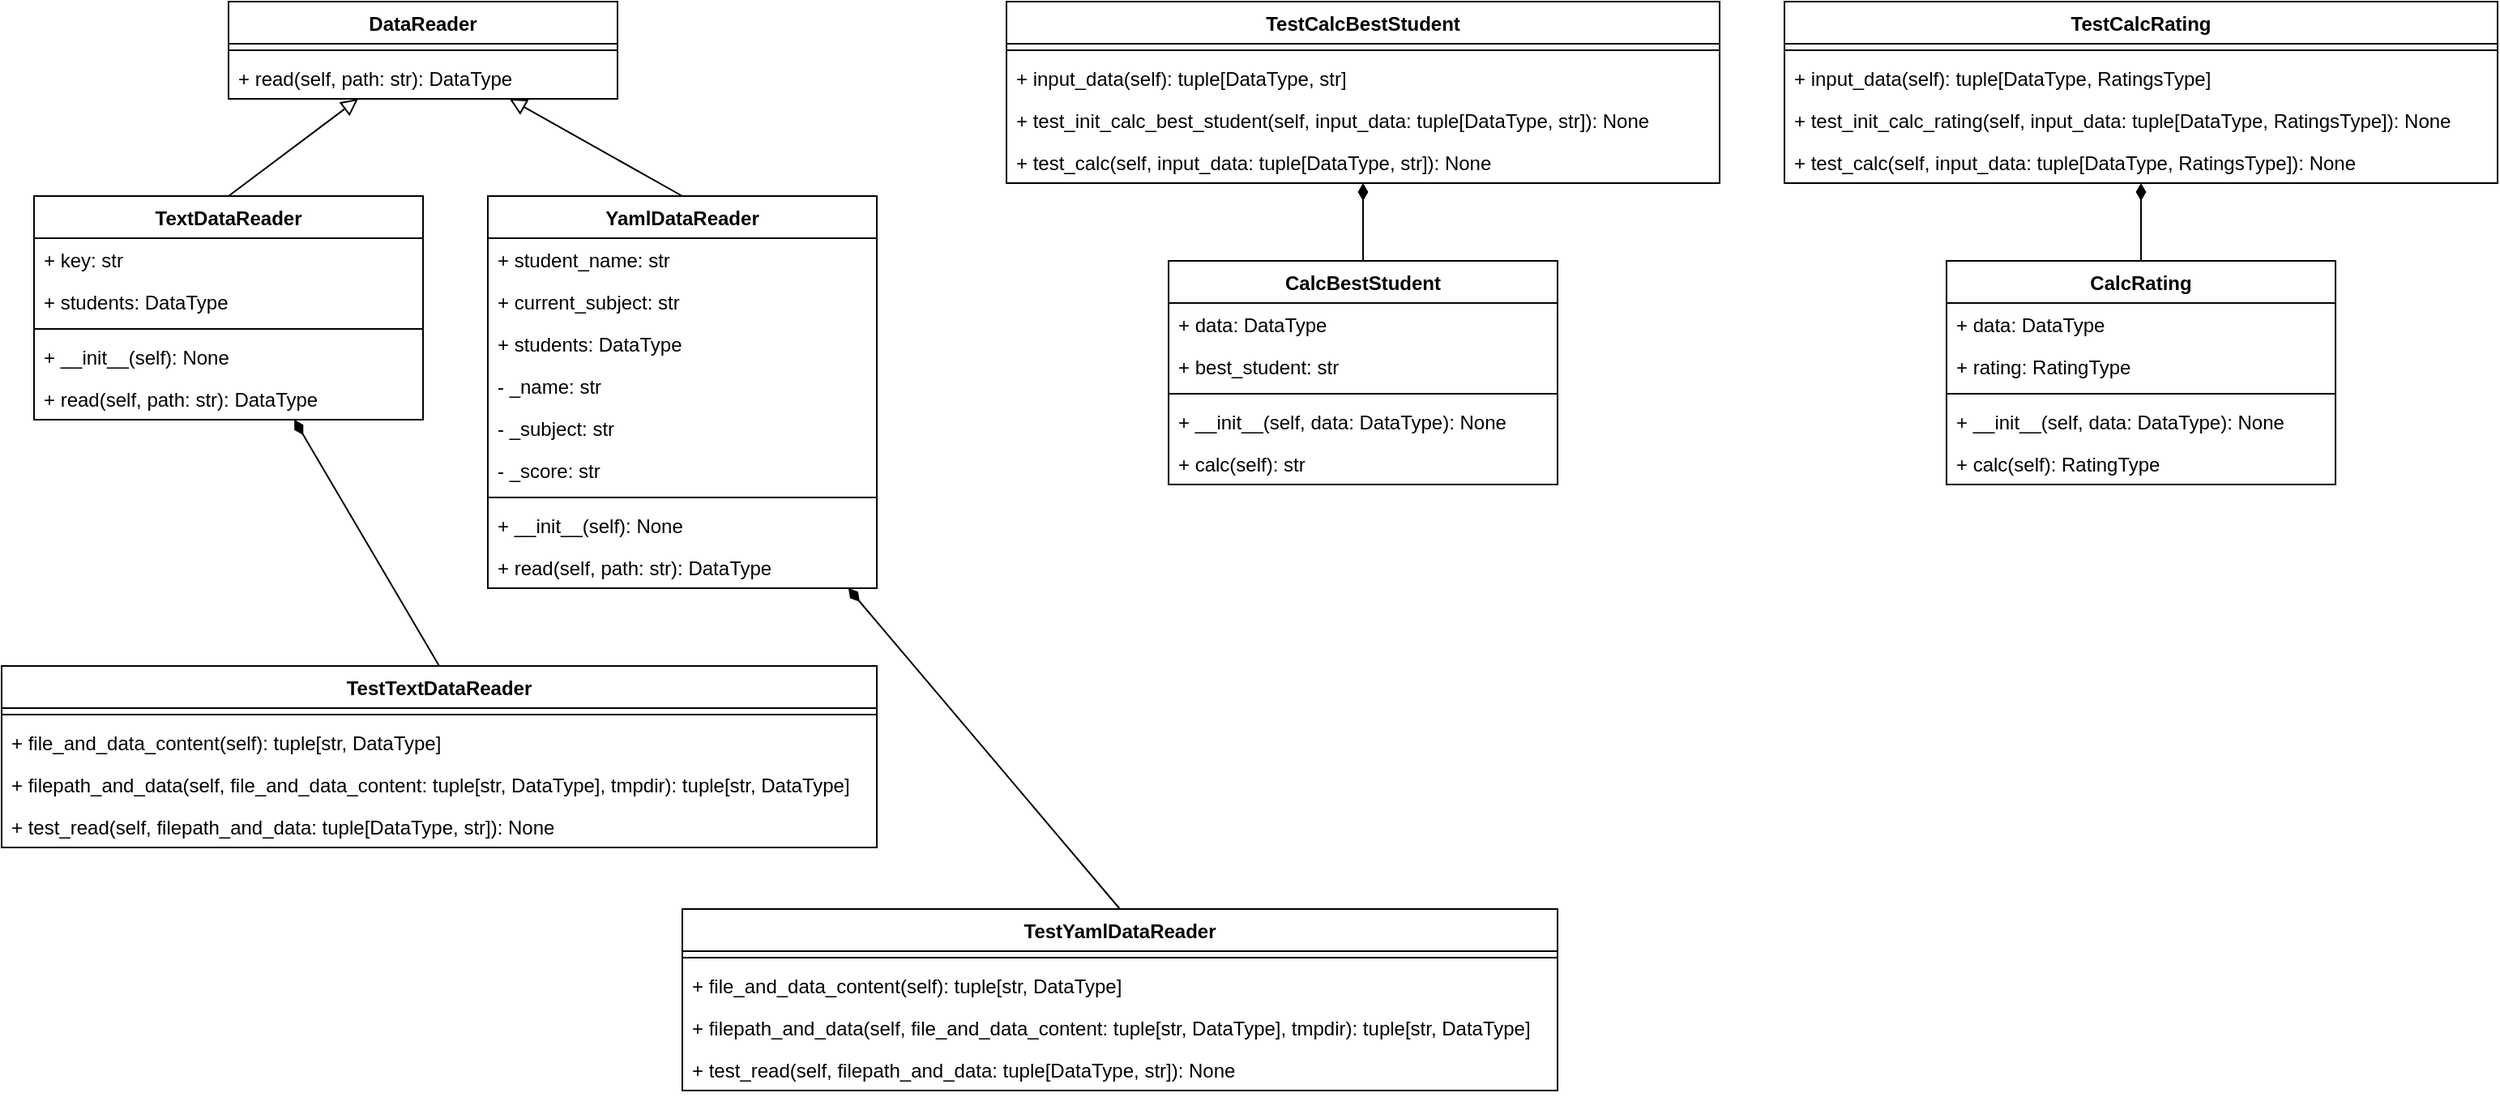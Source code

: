 <mxfile version="20.3.0" type="device"><diagram id="VIeeV6-M6GjESgYPommj" name="Page-1"><mxGraphModel dx="1261" dy="967" grid="1" gridSize="10" guides="1" tooltips="1" connect="1" arrows="1" fold="1" page="1" pageScale="1" pageWidth="827" pageHeight="1169" math="0" shadow="0"><root><mxCell id="0"/><mxCell id="1" parent="0"/><mxCell id="Qy8vGasWcjYwARrH9J_l-1" value="CalcBestStudent" style="swimlane;fontStyle=1;align=center;verticalAlign=top;childLayout=stackLayout;horizontal=1;startSize=26;horizontalStack=0;resizeParent=1;resizeParentMax=0;resizeLast=0;collapsible=1;marginBottom=0;" vertex="1" parent="1"><mxGeometry x="740" y="200" width="240" height="138" as="geometry"/></mxCell><mxCell id="Qy8vGasWcjYwARrH9J_l-2" value="+ data: DataType" style="text;strokeColor=none;fillColor=none;align=left;verticalAlign=top;spacingLeft=4;spacingRight=4;overflow=hidden;rotatable=0;points=[[0,0.5],[1,0.5]];portConstraint=eastwest;" vertex="1" parent="Qy8vGasWcjYwARrH9J_l-1"><mxGeometry y="26" width="240" height="26" as="geometry"/></mxCell><mxCell id="Qy8vGasWcjYwARrH9J_l-5" value="+ best_student: str" style="text;strokeColor=none;fillColor=none;align=left;verticalAlign=top;spacingLeft=4;spacingRight=4;overflow=hidden;rotatable=0;points=[[0,0.5],[1,0.5]];portConstraint=eastwest;" vertex="1" parent="Qy8vGasWcjYwARrH9J_l-1"><mxGeometry y="52" width="240" height="26" as="geometry"/></mxCell><mxCell id="Qy8vGasWcjYwARrH9J_l-3" value="" style="line;strokeWidth=1;fillColor=none;align=left;verticalAlign=middle;spacingTop=-1;spacingLeft=3;spacingRight=3;rotatable=0;labelPosition=right;points=[];portConstraint=eastwest;strokeColor=inherit;" vertex="1" parent="Qy8vGasWcjYwARrH9J_l-1"><mxGeometry y="78" width="240" height="8" as="geometry"/></mxCell><mxCell id="Qy8vGasWcjYwARrH9J_l-4" value="+ __init__(self, data: DataType): None" style="text;strokeColor=none;fillColor=none;align=left;verticalAlign=top;spacingLeft=4;spacingRight=4;overflow=hidden;rotatable=0;points=[[0,0.5],[1,0.5]];portConstraint=eastwest;" vertex="1" parent="Qy8vGasWcjYwARrH9J_l-1"><mxGeometry y="86" width="240" height="26" as="geometry"/></mxCell><mxCell id="Qy8vGasWcjYwARrH9J_l-6" value="+ calc(self): str" style="text;strokeColor=none;fillColor=none;align=left;verticalAlign=top;spacingLeft=4;spacingRight=4;overflow=hidden;rotatable=0;points=[[0,0.5],[1,0.5]];portConstraint=eastwest;" vertex="1" parent="Qy8vGasWcjYwARrH9J_l-1"><mxGeometry y="112" width="240" height="26" as="geometry"/></mxCell><mxCell id="Qy8vGasWcjYwARrH9J_l-7" value="CalcRating" style="swimlane;fontStyle=1;align=center;verticalAlign=top;childLayout=stackLayout;horizontal=1;startSize=26;horizontalStack=0;resizeParent=1;resizeParentMax=0;resizeLast=0;collapsible=1;marginBottom=0;" vertex="1" parent="1"><mxGeometry x="1220" y="200" width="240" height="138" as="geometry"/></mxCell><mxCell id="Qy8vGasWcjYwARrH9J_l-8" value="+ data: DataType" style="text;strokeColor=none;fillColor=none;align=left;verticalAlign=top;spacingLeft=4;spacingRight=4;overflow=hidden;rotatable=0;points=[[0,0.5],[1,0.5]];portConstraint=eastwest;" vertex="1" parent="Qy8vGasWcjYwARrH9J_l-7"><mxGeometry y="26" width="240" height="26" as="geometry"/></mxCell><mxCell id="Qy8vGasWcjYwARrH9J_l-9" value="+ rating: RatingType" style="text;strokeColor=none;fillColor=none;align=left;verticalAlign=top;spacingLeft=4;spacingRight=4;overflow=hidden;rotatable=0;points=[[0,0.5],[1,0.5]];portConstraint=eastwest;" vertex="1" parent="Qy8vGasWcjYwARrH9J_l-7"><mxGeometry y="52" width="240" height="26" as="geometry"/></mxCell><mxCell id="Qy8vGasWcjYwARrH9J_l-10" value="" style="line;strokeWidth=1;fillColor=none;align=left;verticalAlign=middle;spacingTop=-1;spacingLeft=3;spacingRight=3;rotatable=0;labelPosition=right;points=[];portConstraint=eastwest;strokeColor=inherit;" vertex="1" parent="Qy8vGasWcjYwARrH9J_l-7"><mxGeometry y="78" width="240" height="8" as="geometry"/></mxCell><mxCell id="Qy8vGasWcjYwARrH9J_l-11" value="+ __init__(self, data: DataType): None" style="text;strokeColor=none;fillColor=none;align=left;verticalAlign=top;spacingLeft=4;spacingRight=4;overflow=hidden;rotatable=0;points=[[0,0.5],[1,0.5]];portConstraint=eastwest;" vertex="1" parent="Qy8vGasWcjYwARrH9J_l-7"><mxGeometry y="86" width="240" height="26" as="geometry"/></mxCell><mxCell id="Qy8vGasWcjYwARrH9J_l-12" value="+ calc(self): RatingType" style="text;strokeColor=none;fillColor=none;align=left;verticalAlign=top;spacingLeft=4;spacingRight=4;overflow=hidden;rotatable=0;points=[[0,0.5],[1,0.5]];portConstraint=eastwest;" vertex="1" parent="Qy8vGasWcjYwARrH9J_l-7"><mxGeometry y="112" width="240" height="26" as="geometry"/></mxCell><mxCell id="Qy8vGasWcjYwARrH9J_l-13" value="DataReader" style="swimlane;fontStyle=1;align=center;verticalAlign=top;childLayout=stackLayout;horizontal=1;startSize=26;horizontalStack=0;resizeParent=1;resizeParentMax=0;resizeLast=0;collapsible=1;marginBottom=0;" vertex="1" parent="1"><mxGeometry x="160" y="40" width="240" height="60" as="geometry"/></mxCell><mxCell id="Qy8vGasWcjYwARrH9J_l-16" value="" style="line;strokeWidth=1;fillColor=none;align=left;verticalAlign=middle;spacingTop=-1;spacingLeft=3;spacingRight=3;rotatable=0;labelPosition=right;points=[];portConstraint=eastwest;strokeColor=inherit;" vertex="1" parent="Qy8vGasWcjYwARrH9J_l-13"><mxGeometry y="26" width="240" height="8" as="geometry"/></mxCell><mxCell id="Qy8vGasWcjYwARrH9J_l-18" value="+ read(self, path: str): DataType" style="text;strokeColor=none;fillColor=none;align=left;verticalAlign=top;spacingLeft=4;spacingRight=4;overflow=hidden;rotatable=0;points=[[0,0.5],[1,0.5]];portConstraint=eastwest;" vertex="1" parent="Qy8vGasWcjYwARrH9J_l-13"><mxGeometry y="34" width="240" height="26" as="geometry"/></mxCell><mxCell id="Qy8vGasWcjYwARrH9J_l-19" value="TextDataReader" style="swimlane;fontStyle=1;align=center;verticalAlign=top;childLayout=stackLayout;horizontal=1;startSize=26;horizontalStack=0;resizeParent=1;resizeParentMax=0;resizeLast=0;collapsible=1;marginBottom=0;" vertex="1" parent="1"><mxGeometry x="40" y="160" width="240" height="138" as="geometry"/></mxCell><mxCell id="Qy8vGasWcjYwARrH9J_l-20" value="+ key: str" style="text;strokeColor=none;fillColor=none;align=left;verticalAlign=top;spacingLeft=4;spacingRight=4;overflow=hidden;rotatable=0;points=[[0,0.5],[1,0.5]];portConstraint=eastwest;" vertex="1" parent="Qy8vGasWcjYwARrH9J_l-19"><mxGeometry y="26" width="240" height="26" as="geometry"/></mxCell><mxCell id="Qy8vGasWcjYwARrH9J_l-21" value="+ students: DataType" style="text;strokeColor=none;fillColor=none;align=left;verticalAlign=top;spacingLeft=4;spacingRight=4;overflow=hidden;rotatable=0;points=[[0,0.5],[1,0.5]];portConstraint=eastwest;" vertex="1" parent="Qy8vGasWcjYwARrH9J_l-19"><mxGeometry y="52" width="240" height="26" as="geometry"/></mxCell><mxCell id="Qy8vGasWcjYwARrH9J_l-22" value="" style="line;strokeWidth=1;fillColor=none;align=left;verticalAlign=middle;spacingTop=-1;spacingLeft=3;spacingRight=3;rotatable=0;labelPosition=right;points=[];portConstraint=eastwest;strokeColor=inherit;" vertex="1" parent="Qy8vGasWcjYwARrH9J_l-19"><mxGeometry y="78" width="240" height="8" as="geometry"/></mxCell><mxCell id="Qy8vGasWcjYwARrH9J_l-23" value="+ __init__(self): None" style="text;strokeColor=none;fillColor=none;align=left;verticalAlign=top;spacingLeft=4;spacingRight=4;overflow=hidden;rotatable=0;points=[[0,0.5],[1,0.5]];portConstraint=eastwest;" vertex="1" parent="Qy8vGasWcjYwARrH9J_l-19"><mxGeometry y="86" width="240" height="26" as="geometry"/></mxCell><mxCell id="Qy8vGasWcjYwARrH9J_l-24" value="+ read(self, path: str): DataType" style="text;strokeColor=none;fillColor=none;align=left;verticalAlign=top;spacingLeft=4;spacingRight=4;overflow=hidden;rotatable=0;points=[[0,0.5],[1,0.5]];portConstraint=eastwest;" vertex="1" parent="Qy8vGasWcjYwARrH9J_l-19"><mxGeometry y="112" width="240" height="26" as="geometry"/></mxCell><mxCell id="Qy8vGasWcjYwARrH9J_l-25" value="" style="endArrow=block;endSize=8;endFill=0;html=1;rounded=0;exitX=0.5;exitY=0;exitDx=0;exitDy=0;" edge="1" parent="1" source="Qy8vGasWcjYwARrH9J_l-19" target="Qy8vGasWcjYwARrH9J_l-13"><mxGeometry width="160" relative="1" as="geometry"><mxPoint x="440" y="180" as="sourcePoint"/><mxPoint x="600" y="180" as="targetPoint"/></mxGeometry></mxCell><mxCell id="Qy8vGasWcjYwARrH9J_l-26" value="YamlDataReader" style="swimlane;fontStyle=1;align=center;verticalAlign=top;childLayout=stackLayout;horizontal=1;startSize=26;horizontalStack=0;resizeParent=1;resizeParentMax=0;resizeLast=0;collapsible=1;marginBottom=0;" vertex="1" parent="1"><mxGeometry x="320" y="160" width="240" height="242" as="geometry"/></mxCell><mxCell id="Qy8vGasWcjYwARrH9J_l-27" value="+ student_name: str" style="text;strokeColor=none;fillColor=none;align=left;verticalAlign=top;spacingLeft=4;spacingRight=4;overflow=hidden;rotatable=0;points=[[0,0.5],[1,0.5]];portConstraint=eastwest;" vertex="1" parent="Qy8vGasWcjYwARrH9J_l-26"><mxGeometry y="26" width="240" height="26" as="geometry"/></mxCell><mxCell id="Qy8vGasWcjYwARrH9J_l-32" value="+ current_subject: str" style="text;strokeColor=none;fillColor=none;align=left;verticalAlign=top;spacingLeft=4;spacingRight=4;overflow=hidden;rotatable=0;points=[[0,0.5],[1,0.5]];portConstraint=eastwest;" vertex="1" parent="Qy8vGasWcjYwARrH9J_l-26"><mxGeometry y="52" width="240" height="26" as="geometry"/></mxCell><mxCell id="Qy8vGasWcjYwARrH9J_l-28" value="+ students: DataType" style="text;strokeColor=none;fillColor=none;align=left;verticalAlign=top;spacingLeft=4;spacingRight=4;overflow=hidden;rotatable=0;points=[[0,0.5],[1,0.5]];portConstraint=eastwest;" vertex="1" parent="Qy8vGasWcjYwARrH9J_l-26"><mxGeometry y="78" width="240" height="26" as="geometry"/></mxCell><mxCell id="Qy8vGasWcjYwARrH9J_l-34" value="- _name: str" style="text;strokeColor=none;fillColor=none;align=left;verticalAlign=top;spacingLeft=4;spacingRight=4;overflow=hidden;rotatable=0;points=[[0,0.5],[1,0.5]];portConstraint=eastwest;" vertex="1" parent="Qy8vGasWcjYwARrH9J_l-26"><mxGeometry y="104" width="240" height="26" as="geometry"/></mxCell><mxCell id="Qy8vGasWcjYwARrH9J_l-35" value="- _subject: str" style="text;strokeColor=none;fillColor=none;align=left;verticalAlign=top;spacingLeft=4;spacingRight=4;overflow=hidden;rotatable=0;points=[[0,0.5],[1,0.5]];portConstraint=eastwest;" vertex="1" parent="Qy8vGasWcjYwARrH9J_l-26"><mxGeometry y="130" width="240" height="26" as="geometry"/></mxCell><mxCell id="Qy8vGasWcjYwARrH9J_l-36" value="- _score: str" style="text;strokeColor=none;fillColor=none;align=left;verticalAlign=top;spacingLeft=4;spacingRight=4;overflow=hidden;rotatable=0;points=[[0,0.5],[1,0.5]];portConstraint=eastwest;" vertex="1" parent="Qy8vGasWcjYwARrH9J_l-26"><mxGeometry y="156" width="240" height="26" as="geometry"/></mxCell><mxCell id="Qy8vGasWcjYwARrH9J_l-29" value="" style="line;strokeWidth=1;fillColor=none;align=left;verticalAlign=middle;spacingTop=-1;spacingLeft=3;spacingRight=3;rotatable=0;labelPosition=right;points=[];portConstraint=eastwest;strokeColor=inherit;" vertex="1" parent="Qy8vGasWcjYwARrH9J_l-26"><mxGeometry y="182" width="240" height="8" as="geometry"/></mxCell><mxCell id="Qy8vGasWcjYwARrH9J_l-30" value="+ __init__(self): None" style="text;strokeColor=none;fillColor=none;align=left;verticalAlign=top;spacingLeft=4;spacingRight=4;overflow=hidden;rotatable=0;points=[[0,0.5],[1,0.5]];portConstraint=eastwest;" vertex="1" parent="Qy8vGasWcjYwARrH9J_l-26"><mxGeometry y="190" width="240" height="26" as="geometry"/></mxCell><mxCell id="Qy8vGasWcjYwARrH9J_l-31" value="+ read(self, path: str): DataType" style="text;strokeColor=none;fillColor=none;align=left;verticalAlign=top;spacingLeft=4;spacingRight=4;overflow=hidden;rotatable=0;points=[[0,0.5],[1,0.5]];portConstraint=eastwest;" vertex="1" parent="Qy8vGasWcjYwARrH9J_l-26"><mxGeometry y="216" width="240" height="26" as="geometry"/></mxCell><mxCell id="Qy8vGasWcjYwARrH9J_l-37" value="" style="endArrow=block;endSize=8;endFill=0;html=1;rounded=0;exitX=0.5;exitY=0;exitDx=0;exitDy=0;" edge="1" parent="1" source="Qy8vGasWcjYwARrH9J_l-26" target="Qy8vGasWcjYwARrH9J_l-13"><mxGeometry width="160" relative="1" as="geometry"><mxPoint x="290.0" y="170" as="sourcePoint"/><mxPoint x="290.0" y="110" as="targetPoint"/></mxGeometry></mxCell><mxCell id="Qy8vGasWcjYwARrH9J_l-38" value="TestCalcBestStudent" style="swimlane;fontStyle=1;align=center;verticalAlign=top;childLayout=stackLayout;horizontal=1;startSize=26;horizontalStack=0;resizeParent=1;resizeParentMax=0;resizeLast=0;collapsible=1;marginBottom=0;" vertex="1" parent="1"><mxGeometry x="640" y="40" width="440" height="112" as="geometry"/></mxCell><mxCell id="Qy8vGasWcjYwARrH9J_l-41" value="" style="line;strokeWidth=1;fillColor=none;align=left;verticalAlign=middle;spacingTop=-1;spacingLeft=3;spacingRight=3;rotatable=0;labelPosition=right;points=[];portConstraint=eastwest;strokeColor=inherit;" vertex="1" parent="Qy8vGasWcjYwARrH9J_l-38"><mxGeometry y="26" width="440" height="8" as="geometry"/></mxCell><mxCell id="Qy8vGasWcjYwARrH9J_l-44" value="+ input_data(self): tuple[DataType, str]" style="text;strokeColor=none;fillColor=none;align=left;verticalAlign=top;spacingLeft=4;spacingRight=4;overflow=hidden;rotatable=0;points=[[0,0.5],[1,0.5]];portConstraint=eastwest;" vertex="1" parent="Qy8vGasWcjYwARrH9J_l-38"><mxGeometry y="34" width="440" height="26" as="geometry"/></mxCell><mxCell id="Qy8vGasWcjYwARrH9J_l-43" value="+ test_init_calc_best_student(self, input_data: tuple[DataType, str]): None" style="text;strokeColor=none;fillColor=none;align=left;verticalAlign=top;spacingLeft=4;spacingRight=4;overflow=hidden;rotatable=0;points=[[0,0.5],[1,0.5]];portConstraint=eastwest;" vertex="1" parent="Qy8vGasWcjYwARrH9J_l-38"><mxGeometry y="60" width="440" height="26" as="geometry"/></mxCell><mxCell id="Qy8vGasWcjYwARrH9J_l-45" value="+ test_calc(self, input_data: tuple[DataType, str]): None" style="text;strokeColor=none;fillColor=none;align=left;verticalAlign=top;spacingLeft=4;spacingRight=4;overflow=hidden;rotatable=0;points=[[0,0.5],[1,0.5]];portConstraint=eastwest;" vertex="1" parent="Qy8vGasWcjYwARrH9J_l-38"><mxGeometry y="86" width="440" height="26" as="geometry"/></mxCell><mxCell id="Qy8vGasWcjYwARrH9J_l-46" value="" style="endArrow=diamondThin;endSize=8;endFill=1;html=1;rounded=0;exitX=0.5;exitY=0;exitDx=0;exitDy=0;" edge="1" parent="1" source="Qy8vGasWcjYwARrH9J_l-1" target="Qy8vGasWcjYwARrH9J_l-38"><mxGeometry width="160" relative="1" as="geometry"><mxPoint x="330" y="330" as="sourcePoint"/><mxPoint x="223.333" y="270" as="targetPoint"/></mxGeometry></mxCell><mxCell id="Qy8vGasWcjYwARrH9J_l-47" value="TestCalcRating" style="swimlane;fontStyle=1;align=center;verticalAlign=top;childLayout=stackLayout;horizontal=1;startSize=26;horizontalStack=0;resizeParent=1;resizeParentMax=0;resizeLast=0;collapsible=1;marginBottom=0;" vertex="1" parent="1"><mxGeometry x="1120" y="40" width="440" height="112" as="geometry"/></mxCell><mxCell id="Qy8vGasWcjYwARrH9J_l-48" value="" style="line;strokeWidth=1;fillColor=none;align=left;verticalAlign=middle;spacingTop=-1;spacingLeft=3;spacingRight=3;rotatable=0;labelPosition=right;points=[];portConstraint=eastwest;strokeColor=inherit;" vertex="1" parent="Qy8vGasWcjYwARrH9J_l-47"><mxGeometry y="26" width="440" height="8" as="geometry"/></mxCell><mxCell id="Qy8vGasWcjYwARrH9J_l-49" value="+ input_data(self): tuple[DataType, RatingsType]" style="text;strokeColor=none;fillColor=none;align=left;verticalAlign=top;spacingLeft=4;spacingRight=4;overflow=hidden;rotatable=0;points=[[0,0.5],[1,0.5]];portConstraint=eastwest;" vertex="1" parent="Qy8vGasWcjYwARrH9J_l-47"><mxGeometry y="34" width="440" height="26" as="geometry"/></mxCell><mxCell id="Qy8vGasWcjYwARrH9J_l-50" value="+ test_init_calc_rating(self, input_data: tuple[DataType, RatingsType]): None" style="text;strokeColor=none;fillColor=none;align=left;verticalAlign=top;spacingLeft=4;spacingRight=4;overflow=hidden;rotatable=0;points=[[0,0.5],[1,0.5]];portConstraint=eastwest;" vertex="1" parent="Qy8vGasWcjYwARrH9J_l-47"><mxGeometry y="60" width="440" height="26" as="geometry"/></mxCell><mxCell id="Qy8vGasWcjYwARrH9J_l-51" value="+ test_calc(self, input_data: tuple[DataType, RatingsType]): None" style="text;strokeColor=none;fillColor=none;align=left;verticalAlign=top;spacingLeft=4;spacingRight=4;overflow=hidden;rotatable=0;points=[[0,0.5],[1,0.5]];portConstraint=eastwest;" vertex="1" parent="Qy8vGasWcjYwARrH9J_l-47"><mxGeometry y="86" width="440" height="26" as="geometry"/></mxCell><mxCell id="Qy8vGasWcjYwARrH9J_l-52" value="" style="endArrow=diamondThin;endSize=8;endFill=1;html=1;rounded=0;exitX=0.5;exitY=0;exitDx=0;exitDy=0;" edge="1" parent="1" source="Qy8vGasWcjYwARrH9J_l-7" target="Qy8vGasWcjYwARrH9J_l-47"><mxGeometry width="160" relative="1" as="geometry"><mxPoint x="870" y="210" as="sourcePoint"/><mxPoint x="870" y="162" as="targetPoint"/></mxGeometry></mxCell><mxCell id="Qy8vGasWcjYwARrH9J_l-53" value="TestTextDataReader" style="swimlane;fontStyle=1;align=center;verticalAlign=top;childLayout=stackLayout;horizontal=1;startSize=26;horizontalStack=0;resizeParent=1;resizeParentMax=0;resizeLast=0;collapsible=1;marginBottom=0;" vertex="1" parent="1"><mxGeometry x="20" y="450" width="540" height="112" as="geometry"/></mxCell><mxCell id="Qy8vGasWcjYwARrH9J_l-54" value="" style="line;strokeWidth=1;fillColor=none;align=left;verticalAlign=middle;spacingTop=-1;spacingLeft=3;spacingRight=3;rotatable=0;labelPosition=right;points=[];portConstraint=eastwest;strokeColor=inherit;" vertex="1" parent="Qy8vGasWcjYwARrH9J_l-53"><mxGeometry y="26" width="540" height="8" as="geometry"/></mxCell><mxCell id="Qy8vGasWcjYwARrH9J_l-55" value="+ file_and_data_content(self): tuple[str, DataType]" style="text;strokeColor=none;fillColor=none;align=left;verticalAlign=top;spacingLeft=4;spacingRight=4;overflow=hidden;rotatable=0;points=[[0,0.5],[1,0.5]];portConstraint=eastwest;" vertex="1" parent="Qy8vGasWcjYwARrH9J_l-53"><mxGeometry y="34" width="540" height="26" as="geometry"/></mxCell><mxCell id="Qy8vGasWcjYwARrH9J_l-56" value="+ filepath_and_data(self, file_and_data_content: tuple[str, DataType], tmpdir): tuple[str, DataType]" style="text;strokeColor=none;fillColor=none;align=left;verticalAlign=top;spacingLeft=4;spacingRight=4;overflow=hidden;rotatable=0;points=[[0,0.5],[1,0.5]];portConstraint=eastwest;" vertex="1" parent="Qy8vGasWcjYwARrH9J_l-53"><mxGeometry y="60" width="540" height="26" as="geometry"/></mxCell><mxCell id="Qy8vGasWcjYwARrH9J_l-57" value="+ test_read(self, filepath_and_data: tuple[DataType, str]): None" style="text;strokeColor=none;fillColor=none;align=left;verticalAlign=top;spacingLeft=4;spacingRight=4;overflow=hidden;rotatable=0;points=[[0,0.5],[1,0.5]];portConstraint=eastwest;" vertex="1" parent="Qy8vGasWcjYwARrH9J_l-53"><mxGeometry y="86" width="540" height="26" as="geometry"/></mxCell><mxCell id="Qy8vGasWcjYwARrH9J_l-58" value="" style="endArrow=diamondThin;endSize=8;endFill=1;html=1;rounded=0;exitX=0.5;exitY=0;exitDx=0;exitDy=0;" edge="1" parent="1" source="Qy8vGasWcjYwARrH9J_l-53" target="Qy8vGasWcjYwARrH9J_l-19"><mxGeometry width="160" relative="1" as="geometry"><mxPoint x="-20" y="386" as="sourcePoint"/><mxPoint x="140" y="129.07" as="targetPoint"/></mxGeometry></mxCell><mxCell id="Qy8vGasWcjYwARrH9J_l-59" value="TestYamlDataReader" style="swimlane;fontStyle=1;align=center;verticalAlign=top;childLayout=stackLayout;horizontal=1;startSize=26;horizontalStack=0;resizeParent=1;resizeParentMax=0;resizeLast=0;collapsible=1;marginBottom=0;" vertex="1" parent="1"><mxGeometry x="440" y="600" width="540" height="112" as="geometry"/></mxCell><mxCell id="Qy8vGasWcjYwARrH9J_l-60" value="" style="line;strokeWidth=1;fillColor=none;align=left;verticalAlign=middle;spacingTop=-1;spacingLeft=3;spacingRight=3;rotatable=0;labelPosition=right;points=[];portConstraint=eastwest;strokeColor=inherit;" vertex="1" parent="Qy8vGasWcjYwARrH9J_l-59"><mxGeometry y="26" width="540" height="8" as="geometry"/></mxCell><mxCell id="Qy8vGasWcjYwARrH9J_l-61" value="+ file_and_data_content(self): tuple[str, DataType]" style="text;strokeColor=none;fillColor=none;align=left;verticalAlign=top;spacingLeft=4;spacingRight=4;overflow=hidden;rotatable=0;points=[[0,0.5],[1,0.5]];portConstraint=eastwest;" vertex="1" parent="Qy8vGasWcjYwARrH9J_l-59"><mxGeometry y="34" width="540" height="26" as="geometry"/></mxCell><mxCell id="Qy8vGasWcjYwARrH9J_l-62" value="+ filepath_and_data(self, file_and_data_content: tuple[str, DataType], tmpdir): tuple[str, DataType]" style="text;strokeColor=none;fillColor=none;align=left;verticalAlign=top;spacingLeft=4;spacingRight=4;overflow=hidden;rotatable=0;points=[[0,0.5],[1,0.5]];portConstraint=eastwest;" vertex="1" parent="Qy8vGasWcjYwARrH9J_l-59"><mxGeometry y="60" width="540" height="26" as="geometry"/></mxCell><mxCell id="Qy8vGasWcjYwARrH9J_l-63" value="+ test_read(self, filepath_and_data: tuple[DataType, str]): None" style="text;strokeColor=none;fillColor=none;align=left;verticalAlign=top;spacingLeft=4;spacingRight=4;overflow=hidden;rotatable=0;points=[[0,0.5],[1,0.5]];portConstraint=eastwest;" vertex="1" parent="Qy8vGasWcjYwARrH9J_l-59"><mxGeometry y="86" width="540" height="26" as="geometry"/></mxCell><mxCell id="Qy8vGasWcjYwARrH9J_l-64" value="" style="endArrow=diamondThin;endSize=8;endFill=1;html=1;rounded=0;exitX=0.5;exitY=0;exitDx=0;exitDy=0;" edge="1" parent="1" source="Qy8vGasWcjYwARrH9J_l-59" target="Qy8vGasWcjYwARrH9J_l-26"><mxGeometry width="160" relative="1" as="geometry"><mxPoint x="-40" y="450" as="sourcePoint"/><mxPoint x="101.327" y="308" as="targetPoint"/></mxGeometry></mxCell></root></mxGraphModel></diagram></mxfile>